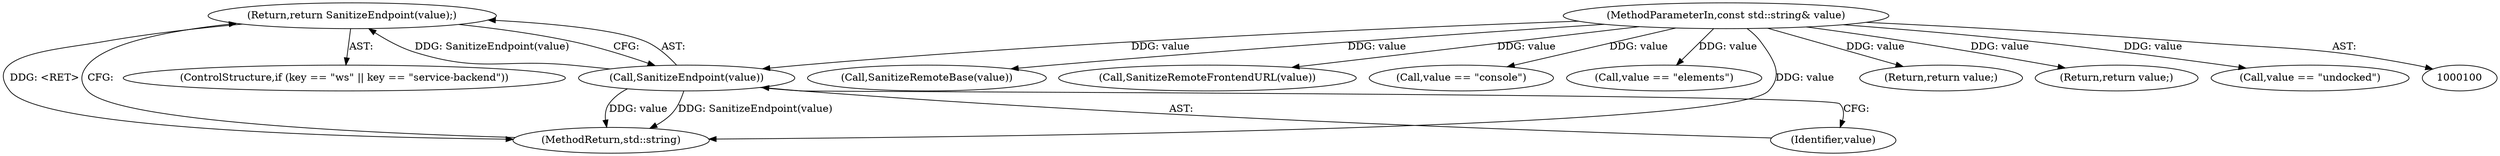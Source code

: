 digraph "1_Chrome_eea3300239f0b53e172a320eb8de59d0bea65f27_7@del" {
"1000138" [label="(Return,return SanitizeEndpoint(value);)"];
"1000139" [label="(Call,SanitizeEndpoint(value))"];
"1000102" [label="(MethodParameterIn,const std::string& value)"];
"1000102" [label="(MethodParameterIn,const std::string& value)"];
"1000170" [label="(Call,SanitizeRemoteBase(value))"];
"1000181" [label="(MethodReturn,std::string)"];
"1000177" [label="(Call,SanitizeRemoteFrontendURL(value))"];
"1000160" [label="(Call,value == \"console\")"];
"1000140" [label="(Identifier,value)"];
"1000157" [label="(Call,value == \"elements\")"];
"1000138" [label="(Return,return SanitizeEndpoint(value);)"];
"1000149" [label="(Return,return value;)"];
"1000163" [label="(Return,return value;)"];
"1000146" [label="(Call,value == \"undocked\")"];
"1000130" [label="(ControlStructure,if (key == \"ws\" || key == \"service-backend\"))"];
"1000139" [label="(Call,SanitizeEndpoint(value))"];
"1000138" -> "1000130"  [label="AST: "];
"1000138" -> "1000139"  [label="CFG: "];
"1000139" -> "1000138"  [label="AST: "];
"1000181" -> "1000138"  [label="CFG: "];
"1000138" -> "1000181"  [label="DDG: <RET>"];
"1000139" -> "1000138"  [label="DDG: SanitizeEndpoint(value)"];
"1000139" -> "1000140"  [label="CFG: "];
"1000140" -> "1000139"  [label="AST: "];
"1000139" -> "1000181"  [label="DDG: SanitizeEndpoint(value)"];
"1000139" -> "1000181"  [label="DDG: value"];
"1000102" -> "1000139"  [label="DDG: value"];
"1000102" -> "1000100"  [label="AST: "];
"1000102" -> "1000181"  [label="DDG: value"];
"1000102" -> "1000146"  [label="DDG: value"];
"1000102" -> "1000149"  [label="DDG: value"];
"1000102" -> "1000157"  [label="DDG: value"];
"1000102" -> "1000160"  [label="DDG: value"];
"1000102" -> "1000163"  [label="DDG: value"];
"1000102" -> "1000170"  [label="DDG: value"];
"1000102" -> "1000177"  [label="DDG: value"];
}
